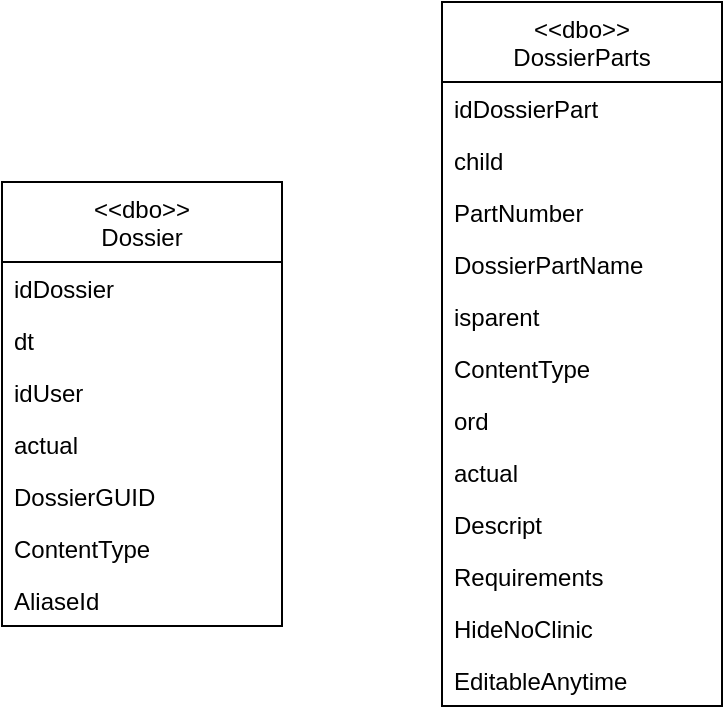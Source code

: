 <mxfile version="20.2.7" type="github">
  <diagram id="AZU-9w-FptJxflkb8v1p" name="Страница 1">
    <mxGraphModel dx="700" dy="868" grid="1" gridSize="10" guides="1" tooltips="1" connect="1" arrows="1" fold="1" page="1" pageScale="1" pageWidth="827" pageHeight="1169" math="0" shadow="0">
      <root>
        <mxCell id="0" />
        <mxCell id="1" parent="0" />
        <mxCell id="fvrcIzvg_ANRHb6xOiko-1" value="&lt;&lt;dbo&gt;&gt;&#xa;Dossier" style="swimlane;fontStyle=0;childLayout=stackLayout;horizontal=1;startSize=40;fillColor=none;horizontalStack=0;resizeParent=1;resizeParentMax=0;resizeLast=0;collapsible=1;marginBottom=0;" vertex="1" parent="1">
          <mxGeometry x="100" y="130" width="140" height="222" as="geometry" />
        </mxCell>
        <mxCell id="fvrcIzvg_ANRHb6xOiko-2" value="idDossier" style="text;strokeColor=none;fillColor=none;align=left;verticalAlign=top;spacingLeft=4;spacingRight=4;overflow=hidden;rotatable=0;points=[[0,0.5],[1,0.5]];portConstraint=eastwest;" vertex="1" parent="fvrcIzvg_ANRHb6xOiko-1">
          <mxGeometry y="40" width="140" height="26" as="geometry" />
        </mxCell>
        <mxCell id="fvrcIzvg_ANRHb6xOiko-3" value="dt" style="text;strokeColor=none;fillColor=none;align=left;verticalAlign=top;spacingLeft=4;spacingRight=4;overflow=hidden;rotatable=0;points=[[0,0.5],[1,0.5]];portConstraint=eastwest;" vertex="1" parent="fvrcIzvg_ANRHb6xOiko-1">
          <mxGeometry y="66" width="140" height="26" as="geometry" />
        </mxCell>
        <mxCell id="fvrcIzvg_ANRHb6xOiko-4" value="idUser" style="text;strokeColor=none;fillColor=none;align=left;verticalAlign=top;spacingLeft=4;spacingRight=4;overflow=hidden;rotatable=0;points=[[0,0.5],[1,0.5]];portConstraint=eastwest;" vertex="1" parent="fvrcIzvg_ANRHb6xOiko-1">
          <mxGeometry y="92" width="140" height="26" as="geometry" />
        </mxCell>
        <mxCell id="fvrcIzvg_ANRHb6xOiko-5" value="actual" style="text;strokeColor=none;fillColor=none;align=left;verticalAlign=top;spacingLeft=4;spacingRight=4;overflow=hidden;rotatable=0;points=[[0,0.5],[1,0.5]];portConstraint=eastwest;" vertex="1" parent="fvrcIzvg_ANRHb6xOiko-1">
          <mxGeometry y="118" width="140" height="26" as="geometry" />
        </mxCell>
        <mxCell id="fvrcIzvg_ANRHb6xOiko-6" value="DossierGUID" style="text;strokeColor=none;fillColor=none;align=left;verticalAlign=top;spacingLeft=4;spacingRight=4;overflow=hidden;rotatable=0;points=[[0,0.5],[1,0.5]];portConstraint=eastwest;" vertex="1" parent="fvrcIzvg_ANRHb6xOiko-1">
          <mxGeometry y="144" width="140" height="26" as="geometry" />
        </mxCell>
        <mxCell id="fvrcIzvg_ANRHb6xOiko-7" value="ContentType" style="text;strokeColor=none;fillColor=none;align=left;verticalAlign=top;spacingLeft=4;spacingRight=4;overflow=hidden;rotatable=0;points=[[0,0.5],[1,0.5]];portConstraint=eastwest;" vertex="1" parent="fvrcIzvg_ANRHb6xOiko-1">
          <mxGeometry y="170" width="140" height="26" as="geometry" />
        </mxCell>
        <mxCell id="fvrcIzvg_ANRHb6xOiko-8" value="AliaseId" style="text;strokeColor=none;fillColor=none;align=left;verticalAlign=top;spacingLeft=4;spacingRight=4;overflow=hidden;rotatable=0;points=[[0,0.5],[1,0.5]];portConstraint=eastwest;" vertex="1" parent="fvrcIzvg_ANRHb6xOiko-1">
          <mxGeometry y="196" width="140" height="26" as="geometry" />
        </mxCell>
        <mxCell id="fvrcIzvg_ANRHb6xOiko-9" value="&lt;&lt;dbo&gt;&gt;&#xa;DossierParts" style="swimlane;fontStyle=0;childLayout=stackLayout;horizontal=1;startSize=40;fillColor=none;horizontalStack=0;resizeParent=1;resizeParentMax=0;resizeLast=0;collapsible=1;marginBottom=0;" vertex="1" parent="1">
          <mxGeometry x="320" y="40" width="140" height="352" as="geometry" />
        </mxCell>
        <mxCell id="fvrcIzvg_ANRHb6xOiko-10" value="idDossierPart" style="text;strokeColor=none;fillColor=none;align=left;verticalAlign=top;spacingLeft=4;spacingRight=4;overflow=hidden;rotatable=0;points=[[0,0.5],[1,0.5]];portConstraint=eastwest;" vertex="1" parent="fvrcIzvg_ANRHb6xOiko-9">
          <mxGeometry y="40" width="140" height="26" as="geometry" />
        </mxCell>
        <mxCell id="fvrcIzvg_ANRHb6xOiko-11" value="child" style="text;strokeColor=none;fillColor=none;align=left;verticalAlign=top;spacingLeft=4;spacingRight=4;overflow=hidden;rotatable=0;points=[[0,0.5],[1,0.5]];portConstraint=eastwest;" vertex="1" parent="fvrcIzvg_ANRHb6xOiko-9">
          <mxGeometry y="66" width="140" height="26" as="geometry" />
        </mxCell>
        <mxCell id="fvrcIzvg_ANRHb6xOiko-12" value="PartNumber" style="text;strokeColor=none;fillColor=none;align=left;verticalAlign=top;spacingLeft=4;spacingRight=4;overflow=hidden;rotatable=0;points=[[0,0.5],[1,0.5]];portConstraint=eastwest;" vertex="1" parent="fvrcIzvg_ANRHb6xOiko-9">
          <mxGeometry y="92" width="140" height="26" as="geometry" />
        </mxCell>
        <mxCell id="fvrcIzvg_ANRHb6xOiko-13" value="DossierPartName" style="text;strokeColor=none;fillColor=none;align=left;verticalAlign=top;spacingLeft=4;spacingRight=4;overflow=hidden;rotatable=0;points=[[0,0.5],[1,0.5]];portConstraint=eastwest;" vertex="1" parent="fvrcIzvg_ANRHb6xOiko-9">
          <mxGeometry y="118" width="140" height="26" as="geometry" />
        </mxCell>
        <mxCell id="fvrcIzvg_ANRHb6xOiko-14" value="isparent" style="text;strokeColor=none;fillColor=none;align=left;verticalAlign=top;spacingLeft=4;spacingRight=4;overflow=hidden;rotatable=0;points=[[0,0.5],[1,0.5]];portConstraint=eastwest;" vertex="1" parent="fvrcIzvg_ANRHb6xOiko-9">
          <mxGeometry y="144" width="140" height="26" as="geometry" />
        </mxCell>
        <mxCell id="fvrcIzvg_ANRHb6xOiko-15" value="ContentType" style="text;strokeColor=none;fillColor=none;align=left;verticalAlign=top;spacingLeft=4;spacingRight=4;overflow=hidden;rotatable=0;points=[[0,0.5],[1,0.5]];portConstraint=eastwest;" vertex="1" parent="fvrcIzvg_ANRHb6xOiko-9">
          <mxGeometry y="170" width="140" height="26" as="geometry" />
        </mxCell>
        <mxCell id="fvrcIzvg_ANRHb6xOiko-16" value="ord" style="text;strokeColor=none;fillColor=none;align=left;verticalAlign=top;spacingLeft=4;spacingRight=4;overflow=hidden;rotatable=0;points=[[0,0.5],[1,0.5]];portConstraint=eastwest;" vertex="1" parent="fvrcIzvg_ANRHb6xOiko-9">
          <mxGeometry y="196" width="140" height="26" as="geometry" />
        </mxCell>
        <mxCell id="fvrcIzvg_ANRHb6xOiko-17" value="actual" style="text;strokeColor=none;fillColor=none;align=left;verticalAlign=top;spacingLeft=4;spacingRight=4;overflow=hidden;rotatable=0;points=[[0,0.5],[1,0.5]];portConstraint=eastwest;" vertex="1" parent="fvrcIzvg_ANRHb6xOiko-9">
          <mxGeometry y="222" width="140" height="26" as="geometry" />
        </mxCell>
        <mxCell id="fvrcIzvg_ANRHb6xOiko-18" value="Descript" style="text;strokeColor=none;fillColor=none;align=left;verticalAlign=top;spacingLeft=4;spacingRight=4;overflow=hidden;rotatable=0;points=[[0,0.5],[1,0.5]];portConstraint=eastwest;" vertex="1" parent="fvrcIzvg_ANRHb6xOiko-9">
          <mxGeometry y="248" width="140" height="26" as="geometry" />
        </mxCell>
        <mxCell id="fvrcIzvg_ANRHb6xOiko-19" value="Requirements" style="text;strokeColor=none;fillColor=none;align=left;verticalAlign=top;spacingLeft=4;spacingRight=4;overflow=hidden;rotatable=0;points=[[0,0.5],[1,0.5]];portConstraint=eastwest;" vertex="1" parent="fvrcIzvg_ANRHb6xOiko-9">
          <mxGeometry y="274" width="140" height="26" as="geometry" />
        </mxCell>
        <mxCell id="fvrcIzvg_ANRHb6xOiko-20" value="HideNoClinic" style="text;strokeColor=none;fillColor=none;align=left;verticalAlign=top;spacingLeft=4;spacingRight=4;overflow=hidden;rotatable=0;points=[[0,0.5],[1,0.5]];portConstraint=eastwest;" vertex="1" parent="fvrcIzvg_ANRHb6xOiko-9">
          <mxGeometry y="300" width="140" height="26" as="geometry" />
        </mxCell>
        <mxCell id="fvrcIzvg_ANRHb6xOiko-21" value="EditableAnytime" style="text;strokeColor=none;fillColor=none;align=left;verticalAlign=top;spacingLeft=4;spacingRight=4;overflow=hidden;rotatable=0;points=[[0,0.5],[1,0.5]];portConstraint=eastwest;" vertex="1" parent="fvrcIzvg_ANRHb6xOiko-9">
          <mxGeometry y="326" width="140" height="26" as="geometry" />
        </mxCell>
      </root>
    </mxGraphModel>
  </diagram>
</mxfile>
